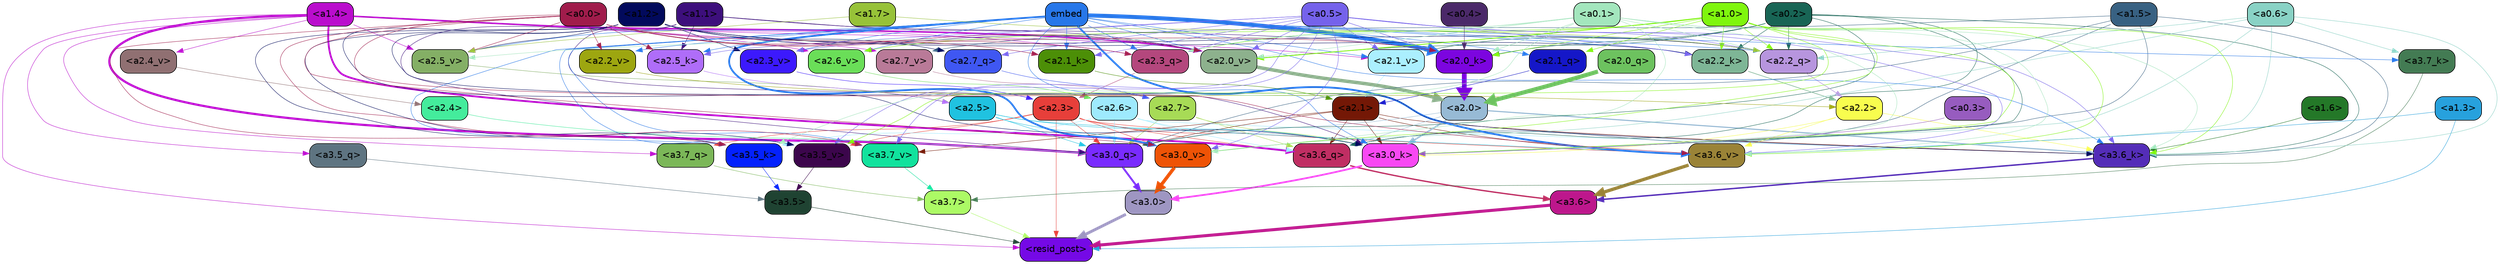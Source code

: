 strict digraph "" {
	graph [bgcolor=transparent,
		layout=dot,
		overlap=false,
		splines=true
	];
	"<a3.7>"	[color=black,
		fillcolor="#acfa65",
		fontname=Helvetica,
		shape=box,
		style="filled, rounded"];
	"<resid_post>"	[color=black,
		fillcolor="#7509e6",
		fontname=Helvetica,
		shape=box,
		style="filled, rounded"];
	"<a3.7>" -> "<resid_post>"	[color="#acfa65",
		penwidth=0.6239100098609924];
	"<a3.6>"	[color=black,
		fillcolor="#bd178c",
		fontname=Helvetica,
		shape=box,
		style="filled, rounded"];
	"<a3.6>" -> "<resid_post>"	[color="#bd178c",
		penwidth=4.569062113761902];
	"<a3.5>"	[color=black,
		fillcolor="#1f4332",
		fontname=Helvetica,
		shape=box,
		style="filled, rounded"];
	"<a3.5>" -> "<resid_post>"	[color="#1f4332",
		penwidth=0.6];
	"<a3.0>"	[color=black,
		fillcolor="#9e96c2",
		fontname=Helvetica,
		shape=box,
		style="filled, rounded"];
	"<a3.0>" -> "<resid_post>"	[color="#9e96c2",
		penwidth=4.283544182777405];
	"<a2.3>"	[color=black,
		fillcolor="#e73f3a",
		fontname=Helvetica,
		shape=box,
		style="filled, rounded"];
	"<a2.3>" -> "<resid_post>"	[color="#e73f3a",
		penwidth=0.6];
	"<a3.7_q>"	[color=black,
		fillcolor="#7bb758",
		fontname=Helvetica,
		shape=box,
		style="filled, rounded"];
	"<a2.3>" -> "<a3.7_q>"	[color="#e73f3a",
		penwidth=0.6];
	"<a3.6_q>"	[color=black,
		fillcolor="#c02e63",
		fontname=Helvetica,
		shape=box,
		style="filled, rounded"];
	"<a2.3>" -> "<a3.6_q>"	[color="#e73f3a",
		penwidth=0.6];
	"<a3.0_q>"	[color=black,
		fillcolor="#792bfe",
		fontname=Helvetica,
		shape=box,
		style="filled, rounded"];
	"<a2.3>" -> "<a3.0_q>"	[color="#e73f3a",
		penwidth=0.6];
	"<a3.0_k>"	[color=black,
		fillcolor="#f848f3",
		fontname=Helvetica,
		shape=box,
		style="filled, rounded"];
	"<a2.3>" -> "<a3.0_k>"	[color="#e73f3a",
		penwidth=0.6];
	"<a3.6_v>"	[color=black,
		fillcolor="#9a8337",
		fontname=Helvetica,
		shape=box,
		style="filled, rounded"];
	"<a2.3>" -> "<a3.6_v>"	[color="#e73f3a",
		penwidth=0.6];
	"<a3.5_v>"	[color=black,
		fillcolor="#3c064c",
		fontname=Helvetica,
		shape=box,
		style="filled, rounded"];
	"<a2.3>" -> "<a3.5_v>"	[color="#e73f3a",
		penwidth=0.6];
	"<a3.0_v>"	[color=black,
		fillcolor="#ee5306",
		fontname=Helvetica,
		shape=box,
		style="filled, rounded"];
	"<a2.3>" -> "<a3.0_v>"	[color="#e73f3a",
		penwidth=0.6];
	"<a1.4>"	[color=black,
		fillcolor="#ba0dcd",
		fontname=Helvetica,
		shape=box,
		style="filled, rounded"];
	"<a1.4>" -> "<resid_post>"	[color="#ba0dcd",
		penwidth=0.6];
	"<a1.4>" -> "<a3.7_q>"	[color="#ba0dcd",
		penwidth=0.6];
	"<a1.4>" -> "<a3.6_q>"	[color="#ba0dcd",
		penwidth=2.7934007048606873];
	"<a3.5_q>"	[color=black,
		fillcolor="#5e7481",
		fontname=Helvetica,
		shape=box,
		style="filled, rounded"];
	"<a1.4>" -> "<a3.5_q>"	[color="#ba0dcd",
		penwidth=0.6];
	"<a1.4>" -> "<a3.0_q>"	[color="#ba0dcd",
		penwidth=3.340754985809326];
	"<a2.3_q>"	[color=black,
		fillcolor="#b4477d",
		fontname=Helvetica,
		shape=box,
		style="filled, rounded"];
	"<a1.4>" -> "<a2.3_q>"	[color="#ba0dcd",
		penwidth=0.6];
	"<a2.7_v>"	[color=black,
		fillcolor="#b97a98",
		fontname=Helvetica,
		shape=box,
		style="filled, rounded"];
	"<a1.4>" -> "<a2.7_v>"	[color="#ba0dcd",
		penwidth=0.6];
	"<a2.6_v>"	[color=black,
		fillcolor="#6ade58",
		fontname=Helvetica,
		shape=box,
		style="filled, rounded"];
	"<a1.4>" -> "<a2.6_v>"	[color="#ba0dcd",
		penwidth=0.6];
	"<a2.5_v>"	[color=black,
		fillcolor="#84af65",
		fontname=Helvetica,
		shape=box,
		style="filled, rounded"];
	"<a1.4>" -> "<a2.5_v>"	[color="#ba0dcd",
		penwidth=0.6];
	"<a2.4_v>"	[color=black,
		fillcolor="#907072",
		fontname=Helvetica,
		shape=box,
		style="filled, rounded"];
	"<a1.4>" -> "<a2.4_v>"	[color="#ba0dcd",
		penwidth=0.6];
	"<a2.1_v>"	[color=black,
		fillcolor="#abeffe",
		fontname=Helvetica,
		shape=box,
		style="filled, rounded"];
	"<a1.4>" -> "<a2.1_v>"	[color="#ba0dcd",
		penwidth=0.6];
	"<a2.0_v>"	[color=black,
		fillcolor="#8db18d",
		fontname=Helvetica,
		shape=box,
		style="filled, rounded"];
	"<a1.4>" -> "<a2.0_v>"	[color="#ba0dcd",
		penwidth=2.268759250640869];
	"<a1.3>"	[color=black,
		fillcolor="#27a1dd",
		fontname=Helvetica,
		shape=box,
		style="filled, rounded"];
	"<a1.3>" -> "<resid_post>"	[color="#27a1dd",
		penwidth=0.6];
	"<a1.3>" -> "<a3.6_v>"	[color="#27a1dd",
		penwidth=0.6];
	"<a3.7_q>" -> "<a3.7>"	[color="#7bb758",
		penwidth=0.6];
	"<a3.6_q>" -> "<a3.6>"	[color="#c02e63",
		penwidth=2.0347584784030914];
	"<a3.5_q>" -> "<a3.5>"	[color="#5e7481",
		penwidth=0.6];
	"<a3.0_q>" -> "<a3.0>"	[color="#792bfe",
		penwidth=2.8635367155075073];
	"<a3.7_k>"	[color=black,
		fillcolor="#437b53",
		fontname=Helvetica,
		shape=box,
		style="filled, rounded"];
	"<a3.7_k>" -> "<a3.7>"	[color="#437b53",
		penwidth=0.6];
	"<a3.6_k>"	[color=black,
		fillcolor="#542db8",
		fontname=Helvetica,
		shape=box,
		style="filled, rounded"];
	"<a3.6_k>" -> "<a3.6>"	[color="#542db8",
		penwidth=2.1760786175727844];
	"<a3.5_k>"	[color=black,
		fillcolor="#0421fd",
		fontname=Helvetica,
		shape=box,
		style="filled, rounded"];
	"<a3.5_k>" -> "<a3.5>"	[color="#0421fd",
		penwidth=0.6];
	"<a3.0_k>" -> "<a3.0>"	[color="#f848f3",
		penwidth=2.632905662059784];
	"<a3.7_v>"	[color=black,
		fillcolor="#11e29d",
		fontname=Helvetica,
		shape=box,
		style="filled, rounded"];
	"<a3.7_v>" -> "<a3.7>"	[color="#11e29d",
		penwidth=0.6];
	"<a3.6_v>" -> "<a3.6>"	[color="#9a8337",
		penwidth=4.981305837631226];
	"<a3.5_v>" -> "<a3.5>"	[color="#3c064c",
		penwidth=0.6];
	"<a3.0_v>" -> "<a3.0>"	[color="#ee5306",
		penwidth=5.168330669403076];
	"<a2.7>"	[color=black,
		fillcolor="#a7db56",
		fontname=Helvetica,
		shape=box,
		style="filled, rounded"];
	"<a2.7>" -> "<a3.6_q>"	[color="#a7db56",
		penwidth=0.6];
	"<a2.7>" -> "<a3.0_q>"	[color="#a7db56",
		penwidth=0.6];
	"<a2.7>" -> "<a3.0_k>"	[color="#a7db56",
		penwidth=0.6];
	"<a2.6>"	[color=black,
		fillcolor="#9eeafd",
		fontname=Helvetica,
		shape=box,
		style="filled, rounded"];
	"<a2.6>" -> "<a3.6_q>"	[color="#9eeafd",
		penwidth=0.6];
	"<a2.6>" -> "<a3.0_q>"	[color="#9eeafd",
		penwidth=0.6];
	"<a2.6>" -> "<a3.6_k>"	[color="#9eeafd",
		penwidth=0.6];
	"<a2.6>" -> "<a3.5_k>"	[color="#9eeafd",
		penwidth=0.6];
	"<a2.6>" -> "<a3.0_k>"	[color="#9eeafd",
		penwidth=0.6];
	"<a2.1>"	[color=black,
		fillcolor="#741806",
		fontname=Helvetica,
		shape=box,
		style="filled, rounded"];
	"<a2.1>" -> "<a3.6_q>"	[color="#741806",
		penwidth=0.6];
	"<a2.1>" -> "<a3.0_q>"	[color="#741806",
		penwidth=0.6];
	"<a2.1>" -> "<a3.6_k>"	[color="#741806",
		penwidth=0.6];
	"<a2.1>" -> "<a3.0_k>"	[color="#741806",
		penwidth=0.6];
	"<a2.1>" -> "<a3.7_v>"	[color="#741806",
		penwidth=0.6];
	"<a2.1>" -> "<a3.6_v>"	[color="#741806",
		penwidth=0.6];
	"<a2.0>"	[color=black,
		fillcolor="#97bad5",
		fontname=Helvetica,
		shape=box,
		style="filled, rounded"];
	"<a2.0>" -> "<a3.6_q>"	[color="#97bad5",
		penwidth=0.6];
	"<a2.0>" -> "<a3.0_q>"	[color="#97bad5",
		penwidth=0.6];
	"<a2.0>" -> "<a3.6_k>"	[color="#97bad5",
		penwidth=1.6382827460765839];
	"<a2.0>" -> "<a3.0_k>"	[color="#97bad5",
		penwidth=2.161143198609352];
	"<a1.5>"	[color=black,
		fillcolor="#386182",
		fontname=Helvetica,
		shape=box,
		style="filled, rounded"];
	"<a1.5>" -> "<a3.6_q>"	[color="#386182",
		penwidth=0.6];
	"<a1.5>" -> "<a3.0_q>"	[color="#386182",
		penwidth=0.6];
	"<a1.5>" -> "<a3.6_k>"	[color="#386182",
		penwidth=0.6];
	"<a1.5>" -> "<a3.0_k>"	[color="#386182",
		penwidth=0.6];
	"<a1.5>" -> "<a2.7_v>"	[color="#386182",
		penwidth=0.6];
	"<a0.2>"	[color=black,
		fillcolor="#186555",
		fontname=Helvetica,
		shape=box,
		style="filled, rounded"];
	"<a0.2>" -> "<a3.6_q>"	[color="#186555",
		penwidth=0.6];
	"<a0.2>" -> "<a3.0_q>"	[color="#186555",
		penwidth=0.6];
	"<a0.2>" -> "<a3.6_k>"	[color="#186555",
		penwidth=0.6];
	"<a0.2>" -> "<a3.0_k>"	[color="#186555",
		penwidth=0.6];
	"<a2.2_q>"	[color=black,
		fillcolor="#b795de",
		fontname=Helvetica,
		shape=box,
		style="filled, rounded"];
	"<a0.2>" -> "<a2.2_q>"	[color="#186555",
		penwidth=0.6];
	"<a2.2_k>"	[color=black,
		fillcolor="#7eb696",
		fontname=Helvetica,
		shape=box,
		style="filled, rounded"];
	"<a0.2>" -> "<a2.2_k>"	[color="#186555",
		penwidth=0.6];
	"<a2.0_k>"	[color=black,
		fillcolor="#7c05df",
		fontname=Helvetica,
		shape=box,
		style="filled, rounded"];
	"<a0.2>" -> "<a2.0_k>"	[color="#186555",
		penwidth=0.6];
	"<a0.2>" -> "<a2.1_v>"	[color="#186555",
		penwidth=0.6];
	"<a0.2>" -> "<a2.0_v>"	[color="#186555",
		penwidth=0.6];
	"<a2.5>"	[color=black,
		fillcolor="#20c2e0",
		fontname=Helvetica,
		shape=box,
		style="filled, rounded"];
	"<a2.5>" -> "<a3.0_q>"	[color="#20c2e0",
		penwidth=0.6];
	"<a2.5>" -> "<a3.0_k>"	[color="#20c2e0",
		penwidth=0.6];
	"<a2.5>" -> "<a3.6_v>"	[color="#20c2e0",
		penwidth=0.6];
	"<a2.5>" -> "<a3.0_v>"	[color="#20c2e0",
		penwidth=0.6];
	"<a2.4>"	[color=black,
		fillcolor="#44ec9c",
		fontname=Helvetica,
		shape=box,
		style="filled, rounded"];
	"<a2.4>" -> "<a3.0_q>"	[color="#44ec9c",
		penwidth=0.6];
	"<a1.1>"	[color=black,
		fillcolor="#3d0f7c",
		fontname=Helvetica,
		shape=box,
		style="filled, rounded"];
	"<a1.1>" -> "<a3.0_q>"	[color="#3d0f7c",
		penwidth=0.6];
	"<a1.1>" -> "<a3.0_k>"	[color="#3d0f7c",
		penwidth=0.6];
	"<a2.5_k>"	[color=black,
		fillcolor="#af6df9",
		fontname=Helvetica,
		shape=box,
		style="filled, rounded"];
	"<a1.1>" -> "<a2.5_k>"	[color="#3d0f7c",
		penwidth=0.6];
	"<a1.1>" -> "<a2.0_k>"	[color="#3d0f7c",
		penwidth=0.6];
	"<a1.1>" -> "<a2.0_v>"	[color="#3d0f7c",
		penwidth=0.6];
	"<a0.6>"	[color=black,
		fillcolor="#89d2c5",
		fontname=Helvetica,
		shape=box,
		style="filled, rounded"];
	"<a0.6>" -> "<a3.7_k>"	[color="#89d2c5",
		penwidth=0.6];
	"<a0.6>" -> "<a3.6_k>"	[color="#89d2c5",
		penwidth=0.6];
	"<a0.6>" -> "<a3.0_k>"	[color="#89d2c5",
		penwidth=0.6];
	"<a0.6>" -> "<a3.6_v>"	[color="#89d2c5",
		penwidth=0.6];
	"<a0.6>" -> "<a3.0_v>"	[color="#89d2c5",
		penwidth=0.6];
	"<a0.6>" -> "<a2.2_q>"	[color="#89d2c5",
		penwidth=0.6];
	embed	[color=black,
		fillcolor="#2777e9",
		fontname=Helvetica,
		shape=box,
		style="filled, rounded"];
	embed -> "<a3.7_k>"	[color="#2777e9",
		penwidth=0.6];
	embed -> "<a3.6_k>"	[color="#2777e9",
		penwidth=0.6];
	embed -> "<a3.5_k>"	[color="#2777e9",
		penwidth=0.6];
	embed -> "<a3.0_k>"	[color="#2777e9",
		penwidth=0.6];
	embed -> "<a3.7_v>"	[color="#2777e9",
		penwidth=0.6];
	embed -> "<a3.6_v>"	[color="#2777e9",
		penwidth=2.7825746536254883];
	embed -> "<a3.5_v>"	[color="#2777e9",
		penwidth=0.6];
	embed -> "<a3.0_v>"	[color="#2777e9",
		penwidth=2.6950180530548096];
	embed -> "<a2.3_q>"	[color="#2777e9",
		penwidth=0.6];
	embed -> "<a2.2_q>"	[color="#2777e9",
		penwidth=0.6];
	"<a2.1_q>"	[color=black,
		fillcolor="#1517c8",
		fontname=Helvetica,
		shape=box,
		style="filled, rounded"];
	embed -> "<a2.1_q>"	[color="#2777e9",
		penwidth=0.6];
	embed -> "<a2.5_k>"	[color="#2777e9",
		penwidth=0.6];
	embed -> "<a2.2_k>"	[color="#2777e9",
		penwidth=0.6698317527770996];
	"<a2.1_k>"	[color=black,
		fillcolor="#4c8f07",
		fontname=Helvetica,
		shape=box,
		style="filled, rounded"];
	embed -> "<a2.1_k>"	[color="#2777e9",
		penwidth=0.6];
	embed -> "<a2.0_k>"	[color="#2777e9",
		penwidth=6.12570995092392];
	embed -> "<a2.6_v>"	[color="#2777e9",
		penwidth=0.6];
	embed -> "<a2.5_v>"	[color="#2777e9",
		penwidth=0.6];
	"<a2.3_v>"	[color=black,
		fillcolor="#3c19fd",
		fontname=Helvetica,
		shape=box,
		style="filled, rounded"];
	embed -> "<a2.3_v>"	[color="#2777e9",
		penwidth=0.6];
	"<a2.2_v>"	[color=black,
		fillcolor="#9da610",
		fontname=Helvetica,
		shape=box,
		style="filled, rounded"];
	embed -> "<a2.2_v>"	[color="#2777e9",
		penwidth=0.6];
	embed -> "<a2.1_v>"	[color="#2777e9",
		penwidth=0.6];
	embed -> "<a2.0_v>"	[color="#2777e9",
		penwidth=0.6];
	"<a2.2>"	[color=black,
		fillcolor="#f8fd4e",
		fontname=Helvetica,
		shape=box,
		style="filled, rounded"];
	"<a2.2>" -> "<a3.6_k>"	[color="#f8fd4e",
		penwidth=0.6];
	"<a2.2>" -> "<a3.0_k>"	[color="#f8fd4e",
		penwidth=0.6];
	"<a2.2>" -> "<a3.6_v>"	[color="#f8fd4e",
		penwidth=0.6];
	"<a1.6>"	[color=black,
		fillcolor="#247828",
		fontname=Helvetica,
		shape=box,
		style="filled, rounded"];
	"<a1.6>" -> "<a3.6_k>"	[color="#247828",
		penwidth=0.6];
	"<a1.2>"	[color=black,
		fillcolor="#020a5c",
		fontname=Helvetica,
		shape=box,
		style="filled, rounded"];
	"<a1.2>" -> "<a3.6_k>"	[color="#020a5c",
		penwidth=0.6];
	"<a1.2>" -> "<a3.5_k>"	[color="#020a5c",
		penwidth=0.6];
	"<a1.2>" -> "<a3.0_k>"	[color="#020a5c",
		penwidth=0.6];
	"<a1.2>" -> "<a3.5_v>"	[color="#020a5c",
		penwidth=0.6];
	"<a2.7_q>"	[color=black,
		fillcolor="#3f57f2",
		fontname=Helvetica,
		shape=box,
		style="filled, rounded"];
	"<a1.2>" -> "<a2.7_q>"	[color="#020a5c",
		penwidth=0.6];
	"<a1.2>" -> "<a2.2_q>"	[color="#020a5c",
		penwidth=0.6];
	"<a1.2>" -> "<a2.2_k>"	[color="#020a5c",
		penwidth=0.6];
	"<a1.2>" -> "<a2.5_v>"	[color="#020a5c",
		penwidth=0.6];
	"<a1.2>" -> "<a2.3_v>"	[color="#020a5c",
		penwidth=0.6];
	"<a1.2>" -> "<a2.0_v>"	[color="#020a5c",
		penwidth=0.6];
	"<a1.0>"	[color=black,
		fillcolor="#7ff60e",
		fontname=Helvetica,
		shape=box,
		style="filled, rounded"];
	"<a1.0>" -> "<a3.6_k>"	[color="#7ff60e",
		penwidth=0.6];
	"<a1.0>" -> "<a3.0_k>"	[color="#7ff60e",
		penwidth=0.6];
	"<a1.0>" -> "<a3.6_v>"	[color="#7ff60e",
		penwidth=0.6];
	"<a1.0>" -> "<a3.5_v>"	[color="#7ff60e",
		penwidth=0.6];
	"<a1.0>" -> "<a3.0_v>"	[color="#7ff60e",
		penwidth=0.6];
	"<a1.0>" -> "<a2.3_q>"	[color="#7ff60e",
		penwidth=0.6];
	"<a1.0>" -> "<a2.2_q>"	[color="#7ff60e",
		penwidth=0.6];
	"<a1.0>" -> "<a2.1_q>"	[color="#7ff60e",
		penwidth=0.6];
	"<a1.0>" -> "<a2.2_k>"	[color="#7ff60e",
		penwidth=0.6];
	"<a1.0>" -> "<a2.0_k>"	[color="#7ff60e",
		penwidth=0.6];
	"<a1.0>" -> "<a2.6_v>"	[color="#7ff60e",
		penwidth=0.6];
	"<a1.0>" -> "<a2.0_v>"	[color="#7ff60e",
		penwidth=1.2213096618652344];
	"<a0.5>"	[color=black,
		fillcolor="#7562eb",
		fontname=Helvetica,
		shape=box,
		style="filled, rounded"];
	"<a0.5>" -> "<a3.6_k>"	[color="#7562eb",
		penwidth=0.6];
	"<a0.5>" -> "<a3.7_v>"	[color="#7562eb",
		penwidth=0.6];
	"<a0.5>" -> "<a3.6_v>"	[color="#7562eb",
		penwidth=0.6];
	"<a0.5>" -> "<a3.5_v>"	[color="#7562eb",
		penwidth=0.6];
	"<a0.5>" -> "<a3.0_v>"	[color="#7562eb",
		penwidth=0.6];
	"<a0.5>" -> "<a2.7_q>"	[color="#7562eb",
		penwidth=0.6];
	"<a0.5>" -> "<a2.3_q>"	[color="#7562eb",
		penwidth=0.6];
	"<a0.5>" -> "<a2.2_q>"	[color="#7562eb",
		penwidth=0.6];
	"<a0.5>" -> "<a2.5_k>"	[color="#7562eb",
		penwidth=0.6];
	"<a0.5>" -> "<a2.2_k>"	[color="#7562eb",
		penwidth=0.6];
	"<a0.5>" -> "<a2.1_k>"	[color="#7562eb",
		penwidth=0.6];
	"<a0.5>" -> "<a2.0_k>"	[color="#7562eb",
		penwidth=0.6900839805603027];
	"<a0.5>" -> "<a2.3_v>"	[color="#7562eb",
		penwidth=0.6];
	"<a0.5>" -> "<a2.1_v>"	[color="#7562eb",
		penwidth=0.6];
	"<a0.5>" -> "<a2.0_v>"	[color="#7562eb",
		penwidth=0.6];
	"<a0.1>"	[color=black,
		fillcolor="#a3e6bd",
		fontname=Helvetica,
		shape=box,
		style="filled, rounded"];
	"<a0.1>" -> "<a3.6_k>"	[color="#a3e6bd",
		penwidth=0.6];
	"<a0.1>" -> "<a3.5_k>"	[color="#a3e6bd",
		penwidth=0.6];
	"<a0.1>" -> "<a3.0_k>"	[color="#a3e6bd",
		penwidth=0.6];
	"<a0.1>" -> "<a3.6_v>"	[color="#a3e6bd",
		penwidth=0.6];
	"<a0.1>" -> "<a3.0_v>"	[color="#a3e6bd",
		penwidth=0.6];
	"<a0.1>" -> "<a2.3_q>"	[color="#a3e6bd",
		penwidth=0.6];
	"<a0.1>" -> "<a2.2_q>"	[color="#a3e6bd",
		penwidth=0.6];
	"<a0.1>" -> "<a2.0_k>"	[color="#a3e6bd",
		penwidth=0.6];
	"<a0.1>" -> "<a2.5_v>"	[color="#a3e6bd",
		penwidth=0.6];
	"<a0.1>" -> "<a2.0_v>"	[color="#a3e6bd",
		penwidth=0.6];
	"<a0.0>"	[color=black,
		fillcolor="#a01c4b",
		fontname=Helvetica,
		shape=box,
		style="filled, rounded"];
	"<a0.0>" -> "<a3.5_k>"	[color="#a01c4b",
		penwidth=0.6];
	"<a0.0>" -> "<a3.7_v>"	[color="#a01c4b",
		penwidth=0.6];
	"<a0.0>" -> "<a3.6_v>"	[color="#a01c4b",
		penwidth=0.6];
	"<a0.0>" -> "<a3.0_v>"	[color="#a01c4b",
		penwidth=0.6];
	"<a0.0>" -> "<a2.3_q>"	[color="#a01c4b",
		penwidth=0.6];
	"<a0.0>" -> "<a2.5_k>"	[color="#a01c4b",
		penwidth=0.6];
	"<a0.0>" -> "<a2.1_k>"	[color="#a01c4b",
		penwidth=0.6];
	"<a0.0>" -> "<a2.0_k>"	[color="#a01c4b",
		penwidth=0.6];
	"<a0.0>" -> "<a2.5_v>"	[color="#a01c4b",
		penwidth=0.6];
	"<a0.0>" -> "<a2.2_v>"	[color="#a01c4b",
		penwidth=0.6];
	"<a0.0>" -> "<a2.0_v>"	[color="#a01c4b",
		penwidth=0.6];
	"<a0.3>"	[color=black,
		fillcolor="#975cbf",
		fontname=Helvetica,
		shape=box,
		style="filled, rounded"];
	"<a0.3>" -> "<a3.0_k>"	[color="#975cbf",
		penwidth=0.6];
	"<a2.7_q>" -> "<a2.7>"	[color="#3f57f2",
		penwidth=0.6];
	"<a2.3_q>" -> "<a2.3>"	[color="#b4477d",
		penwidth=0.6];
	"<a2.2_q>" -> "<a2.2>"	[color="#b795de",
		penwidth=0.7553567886352539];
	"<a2.1_q>" -> "<a2.1>"	[color="#1517c8",
		penwidth=0.6];
	"<a2.0_q>"	[color=black,
		fillcolor="#6dc25f",
		fontname=Helvetica,
		shape=box,
		style="filled, rounded"];
	"<a2.0_q>" -> "<a2.0>"	[color="#6dc25f",
		penwidth=6.256794691085815];
	"<a2.5_k>" -> "<a2.5>"	[color="#af6df9",
		penwidth=0.6];
	"<a2.2_k>" -> "<a2.2>"	[color="#7eb696",
		penwidth=0.8854708671569824];
	"<a2.1_k>" -> "<a2.1>"	[color="#4c8f07",
		penwidth=0.6];
	"<a2.0_k>" -> "<a2.0>"	[color="#7c05df",
		penwidth=7.231504917144775];
	"<a2.7_v>" -> "<a2.7>"	[color="#b97a98",
		penwidth=0.6];
	"<a2.6_v>" -> "<a2.6>"	[color="#6ade58",
		penwidth=0.6];
	"<a2.5_v>" -> "<a2.5>"	[color="#84af65",
		penwidth=0.6];
	"<a2.4_v>" -> "<a2.4>"	[color="#907072",
		penwidth=0.6];
	"<a2.3_v>" -> "<a2.3>"	[color="#3c19fd",
		penwidth=0.6];
	"<a2.2_v>" -> "<a2.2>"	[color="#9da610",
		penwidth=0.6];
	"<a2.1_v>" -> "<a2.1>"	[color="#abeffe",
		penwidth=0.6];
	"<a2.0_v>" -> "<a2.0>"	[color="#8db18d",
		penwidth=5.231471925973892];
	"<a1.7>"	[color=black,
		fillcolor="#97c238",
		fontname=Helvetica,
		shape=box,
		style="filled, rounded"];
	"<a1.7>" -> "<a2.2_q>"	[color="#97c238",
		penwidth=0.6];
	"<a1.7>" -> "<a2.5_v>"	[color="#97c238",
		penwidth=0.6];
	"<a0.4>"	[color=black,
		fillcolor="#4b2969",
		fontname=Helvetica,
		shape=box,
		style="filled, rounded"];
	"<a0.4>" -> "<a2.0_k>"	[color="#4b2969",
		penwidth=0.6];
}
